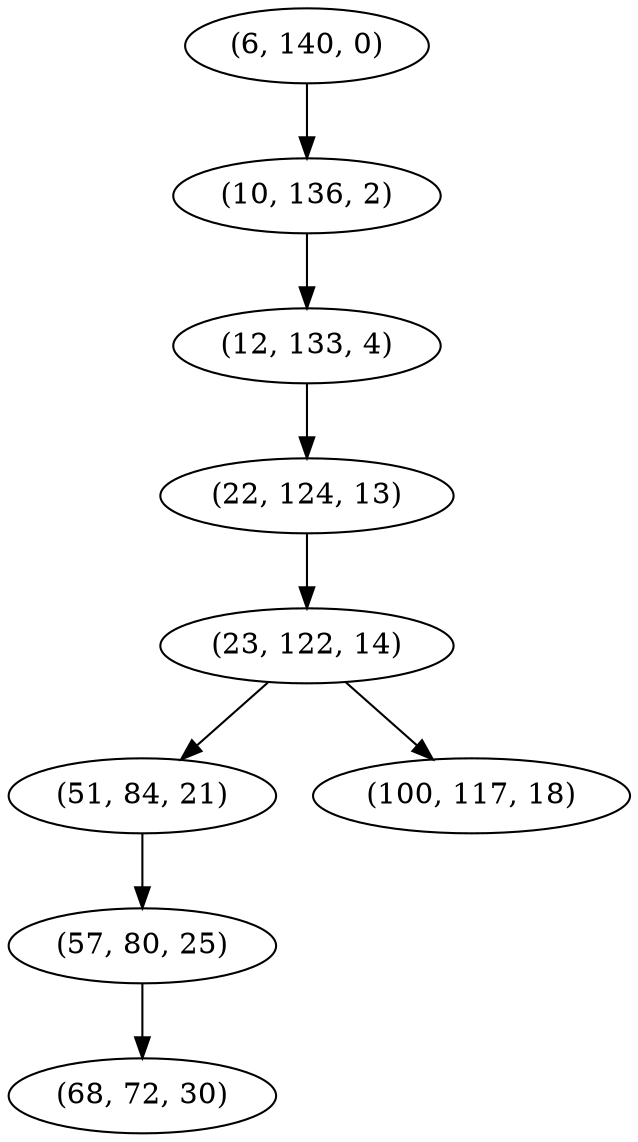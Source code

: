 digraph tree {
    "(6, 140, 0)";
    "(10, 136, 2)";
    "(12, 133, 4)";
    "(22, 124, 13)";
    "(23, 122, 14)";
    "(51, 84, 21)";
    "(57, 80, 25)";
    "(68, 72, 30)";
    "(100, 117, 18)";
    "(6, 140, 0)" -> "(10, 136, 2)";
    "(10, 136, 2)" -> "(12, 133, 4)";
    "(12, 133, 4)" -> "(22, 124, 13)";
    "(22, 124, 13)" -> "(23, 122, 14)";
    "(23, 122, 14)" -> "(51, 84, 21)";
    "(23, 122, 14)" -> "(100, 117, 18)";
    "(51, 84, 21)" -> "(57, 80, 25)";
    "(57, 80, 25)" -> "(68, 72, 30)";
}
